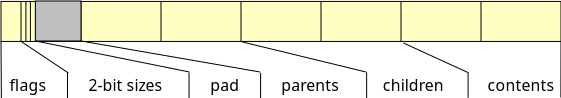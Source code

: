 <?xml version="1.0" encoding="UTF-8"?>
<dia:diagram xmlns:dia="http://www.lysator.liu.se/~alla/dia/">
  <dia:layer name="Background" visible="true" active="true">
    <dia:object type="Standard - Box" version="0" id="O0">
      <dia:attribute name="obj_pos">
        <dia:point val="3,6.022"/>
      </dia:attribute>
      <dia:attribute name="obj_bb">
        <dia:rectangle val="3,6.022;31,8.022"/>
      </dia:attribute>
      <dia:attribute name="elem_corner">
        <dia:point val="3,6.022"/>
      </dia:attribute>
      <dia:attribute name="elem_width">
        <dia:real val="28"/>
      </dia:attribute>
      <dia:attribute name="elem_height">
        <dia:real val="2"/>
      </dia:attribute>
      <dia:attribute name="border_width">
        <dia:real val="0"/>
      </dia:attribute>
      <dia:attribute name="inner_color">
        <dia:color val="#ffffc2"/>
      </dia:attribute>
      <dia:attribute name="show_background">
        <dia:boolean val="true"/>
      </dia:attribute>
    </dia:object>
    <dia:object type="Standard - Line" version="0" id="O1">
      <dia:attribute name="obj_pos">
        <dia:point val="15,6.022"/>
      </dia:attribute>
      <dia:attribute name="obj_bb">
        <dia:rectangle val="15,6.022;15,8.022"/>
      </dia:attribute>
      <dia:attribute name="conn_endpoints">
        <dia:point val="15,6.022"/>
        <dia:point val="15,8.022"/>
      </dia:attribute>
      <dia:attribute name="numcp">
        <dia:int val="1"/>
      </dia:attribute>
      <dia:attribute name="line_width">
        <dia:real val="0"/>
      </dia:attribute>
    </dia:object>
    <dia:object type="Standard - Line" version="0" id="O2">
      <dia:attribute name="obj_pos">
        <dia:point val="19,6.022"/>
      </dia:attribute>
      <dia:attribute name="obj_bb">
        <dia:rectangle val="19,6.022;19,8.022"/>
      </dia:attribute>
      <dia:attribute name="conn_endpoints">
        <dia:point val="19,6.022"/>
        <dia:point val="19,8.022"/>
      </dia:attribute>
      <dia:attribute name="numcp">
        <dia:int val="1"/>
      </dia:attribute>
      <dia:attribute name="line_width">
        <dia:real val="0"/>
      </dia:attribute>
    </dia:object>
    <dia:object type="Standard - Line" version="0" id="O3">
      <dia:attribute name="obj_pos">
        <dia:point val="23,6.022"/>
      </dia:attribute>
      <dia:attribute name="obj_bb">
        <dia:rectangle val="23,6.022;23,8.022"/>
      </dia:attribute>
      <dia:attribute name="conn_endpoints">
        <dia:point val="23,6.022"/>
        <dia:point val="23,8.022"/>
      </dia:attribute>
      <dia:attribute name="numcp">
        <dia:int val="1"/>
      </dia:attribute>
      <dia:attribute name="line_width">
        <dia:real val="0"/>
      </dia:attribute>
    </dia:object>
    <dia:object type="Standard - Line" version="0" id="O4">
      <dia:attribute name="obj_pos">
        <dia:point val="27,6.022"/>
      </dia:attribute>
      <dia:attribute name="obj_bb">
        <dia:rectangle val="27,6.022;27,8.022"/>
      </dia:attribute>
      <dia:attribute name="conn_endpoints">
        <dia:point val="27,6.022"/>
        <dia:point val="27,8.022"/>
      </dia:attribute>
      <dia:attribute name="numcp">
        <dia:int val="1"/>
      </dia:attribute>
      <dia:attribute name="line_width">
        <dia:real val="0"/>
      </dia:attribute>
    </dia:object>
    <dia:object type="Standard - Line" version="0" id="O5">
      <dia:attribute name="obj_pos">
        <dia:point val="7,6.022"/>
      </dia:attribute>
      <dia:attribute name="obj_bb">
        <dia:rectangle val="7,6.022;7,8.022"/>
      </dia:attribute>
      <dia:attribute name="conn_endpoints">
        <dia:point val="7,6.022"/>
        <dia:point val="7,8.022"/>
      </dia:attribute>
      <dia:attribute name="numcp">
        <dia:int val="1"/>
      </dia:attribute>
      <dia:attribute name="line_width">
        <dia:real val="0"/>
      </dia:attribute>
    </dia:object>
    <dia:object type="Standard - Line" version="0" id="O6">
      <dia:attribute name="obj_pos">
        <dia:point val="11,6.022"/>
      </dia:attribute>
      <dia:attribute name="obj_bb">
        <dia:rectangle val="11,6.022;11,8.022"/>
      </dia:attribute>
      <dia:attribute name="conn_endpoints">
        <dia:point val="11,6.022"/>
        <dia:point val="11,8.022"/>
      </dia:attribute>
      <dia:attribute name="numcp">
        <dia:int val="1"/>
      </dia:attribute>
      <dia:attribute name="line_width">
        <dia:real val="0"/>
      </dia:attribute>
    </dia:object>
    <dia:object type="Standard - Line" version="0" id="O7">
      <dia:attribute name="obj_pos">
        <dia:point val="4,6.022"/>
      </dia:attribute>
      <dia:attribute name="obj_bb">
        <dia:rectangle val="4,6.022;4,8.022"/>
      </dia:attribute>
      <dia:attribute name="conn_endpoints">
        <dia:point val="4,6.022"/>
        <dia:point val="4,8.022"/>
      </dia:attribute>
      <dia:attribute name="numcp">
        <dia:int val="1"/>
      </dia:attribute>
      <dia:attribute name="line_width">
        <dia:real val="0"/>
      </dia:attribute>
    </dia:object>
    <dia:object type="Standard - Line" version="0" id="O8">
      <dia:attribute name="obj_pos">
        <dia:point val="4.47,6.022"/>
      </dia:attribute>
      <dia:attribute name="obj_bb">
        <dia:rectangle val="4.47,6.022;4.47,8.022"/>
      </dia:attribute>
      <dia:attribute name="conn_endpoints">
        <dia:point val="4.47,6.022"/>
        <dia:point val="4.47,8.022"/>
      </dia:attribute>
      <dia:attribute name="numcp">
        <dia:int val="1"/>
      </dia:attribute>
      <dia:attribute name="line_width">
        <dia:real val="0"/>
      </dia:attribute>
    </dia:object>
    <dia:object type="Standard - Line" version="0" id="O9">
      <dia:attribute name="obj_pos">
        <dia:point val="4.245,6.022"/>
      </dia:attribute>
      <dia:attribute name="obj_bb">
        <dia:rectangle val="4.245,6.022;4.245,8.022"/>
      </dia:attribute>
      <dia:attribute name="conn_endpoints">
        <dia:point val="4.245,6.022"/>
        <dia:point val="4.245,8.022"/>
      </dia:attribute>
      <dia:attribute name="numcp">
        <dia:int val="1"/>
      </dia:attribute>
      <dia:attribute name="line_width">
        <dia:real val="0"/>
      </dia:attribute>
    </dia:object>
    <dia:object type="Standard - Line" version="0" id="O10">
      <dia:attribute name="obj_pos">
        <dia:point val="4.743,6.022"/>
      </dia:attribute>
      <dia:attribute name="obj_bb">
        <dia:rectangle val="4.743,6.022;4.743,8.022"/>
      </dia:attribute>
      <dia:attribute name="conn_endpoints">
        <dia:point val="4.743,6.022"/>
        <dia:point val="4.743,8.022"/>
      </dia:attribute>
      <dia:attribute name="numcp">
        <dia:int val="1"/>
      </dia:attribute>
      <dia:attribute name="line_width">
        <dia:real val="0"/>
      </dia:attribute>
    </dia:object>
    <dia:object type="Standard - Box" version="0" id="O11">
      <dia:attribute name="obj_pos">
        <dia:point val="4.719,6"/>
      </dia:attribute>
      <dia:attribute name="obj_bb">
        <dia:rectangle val="4.719,6;7,8"/>
      </dia:attribute>
      <dia:attribute name="elem_corner">
        <dia:point val="4.719,6"/>
      </dia:attribute>
      <dia:attribute name="elem_width">
        <dia:real val="2.281"/>
      </dia:attribute>
      <dia:attribute name="elem_height">
        <dia:real val="2"/>
      </dia:attribute>
      <dia:attribute name="border_width">
        <dia:real val="0"/>
      </dia:attribute>
      <dia:attribute name="inner_color">
        <dia:color val="#bfbfbf"/>
      </dia:attribute>
      <dia:attribute name="show_background">
        <dia:boolean val="true"/>
      </dia:attribute>
    </dia:object>
    <dia:object type="Standard - Text" version="1" id="O12">
      <dia:attribute name="obj_pos">
        <dia:point val="3.419,10.501"/>
      </dia:attribute>
      <dia:attribute name="obj_bb">
        <dia:rectangle val="3.419,9.769;5.316,10.689"/>
      </dia:attribute>
      <dia:attribute name="text">
        <dia:composite type="text">
          <dia:attribute name="string">
            <dia:string>#flags#</dia:string>
          </dia:attribute>
          <dia:attribute name="font">
            <dia:font family="sans" style="0" name="Helvetica"/>
          </dia:attribute>
          <dia:attribute name="height">
            <dia:real val="0.988"/>
          </dia:attribute>
          <dia:attribute name="pos">
            <dia:point val="3.419,10.501"/>
          </dia:attribute>
          <dia:attribute name="color">
            <dia:color val="#000000"/>
          </dia:attribute>
          <dia:attribute name="alignment">
            <dia:enum val="0"/>
          </dia:attribute>
        </dia:composite>
      </dia:attribute>
      <dia:attribute name="valign">
        <dia:enum val="3"/>
      </dia:attribute>
    </dia:object>
    <dia:object type="Standard - Text" version="1" id="O13">
      <dia:attribute name="obj_pos">
        <dia:point val="7.381,10.501"/>
      </dia:attribute>
      <dia:attribute name="obj_bb">
        <dia:rectangle val="7.381,9.769;11.396,10.689"/>
      </dia:attribute>
      <dia:attribute name="text">
        <dia:composite type="text">
          <dia:attribute name="string">
            <dia:string>#2-bit sizes#</dia:string>
          </dia:attribute>
          <dia:attribute name="font">
            <dia:font family="sans" style="0" name="Helvetica"/>
          </dia:attribute>
          <dia:attribute name="height">
            <dia:real val="0.988"/>
          </dia:attribute>
          <dia:attribute name="pos">
            <dia:point val="7.381,10.501"/>
          </dia:attribute>
          <dia:attribute name="color">
            <dia:color val="#000000"/>
          </dia:attribute>
          <dia:attribute name="alignment">
            <dia:enum val="0"/>
          </dia:attribute>
        </dia:composite>
      </dia:attribute>
      <dia:attribute name="valign">
        <dia:enum val="3"/>
      </dia:attribute>
    </dia:object>
    <dia:object type="Standard - Text" version="1" id="O14">
      <dia:attribute name="obj_pos">
        <dia:point val="17.016,10.501"/>
      </dia:attribute>
      <dia:attribute name="obj_bb">
        <dia:rectangle val="17.016,9.769;20.019,10.689"/>
      </dia:attribute>
      <dia:attribute name="text">
        <dia:composite type="text">
          <dia:attribute name="string">
            <dia:string>#parents#</dia:string>
          </dia:attribute>
          <dia:attribute name="font">
            <dia:font family="sans" style="0" name="Helvetica"/>
          </dia:attribute>
          <dia:attribute name="height">
            <dia:real val="0.988"/>
          </dia:attribute>
          <dia:attribute name="pos">
            <dia:point val="17.016,10.501"/>
          </dia:attribute>
          <dia:attribute name="color">
            <dia:color val="#000000"/>
          </dia:attribute>
          <dia:attribute name="alignment">
            <dia:enum val="0"/>
          </dia:attribute>
        </dia:composite>
      </dia:attribute>
      <dia:attribute name="valign">
        <dia:enum val="3"/>
      </dia:attribute>
    </dia:object>
    <dia:object type="Standard - Text" version="1" id="O15">
      <dia:attribute name="obj_pos">
        <dia:point val="22.084,10.501"/>
      </dia:attribute>
      <dia:attribute name="obj_bb">
        <dia:rectangle val="22.084,9.769;25.254,10.689"/>
      </dia:attribute>
      <dia:attribute name="text">
        <dia:composite type="text">
          <dia:attribute name="string">
            <dia:string>#children#</dia:string>
          </dia:attribute>
          <dia:attribute name="font">
            <dia:font family="sans" style="0" name="Helvetica"/>
          </dia:attribute>
          <dia:attribute name="height">
            <dia:real val="0.988"/>
          </dia:attribute>
          <dia:attribute name="pos">
            <dia:point val="22.084,10.501"/>
          </dia:attribute>
          <dia:attribute name="color">
            <dia:color val="#000000"/>
          </dia:attribute>
          <dia:attribute name="alignment">
            <dia:enum val="0"/>
          </dia:attribute>
        </dia:composite>
      </dia:attribute>
      <dia:attribute name="valign">
        <dia:enum val="3"/>
      </dia:attribute>
    </dia:object>
    <dia:object type="Standard - Text" version="1" id="O16">
      <dia:attribute name="obj_pos">
        <dia:point val="27.319,10.501"/>
      </dia:attribute>
      <dia:attribute name="obj_bb">
        <dia:rectangle val="27.319,9.769;30.754,10.689"/>
      </dia:attribute>
      <dia:attribute name="text">
        <dia:composite type="text">
          <dia:attribute name="string">
            <dia:string>#contents#</dia:string>
          </dia:attribute>
          <dia:attribute name="font">
            <dia:font family="sans" style="0" name="Helvetica"/>
          </dia:attribute>
          <dia:attribute name="height">
            <dia:real val="0.988"/>
          </dia:attribute>
          <dia:attribute name="pos">
            <dia:point val="27.319,10.501"/>
          </dia:attribute>
          <dia:attribute name="color">
            <dia:color val="#000000"/>
          </dia:attribute>
          <dia:attribute name="alignment">
            <dia:enum val="0"/>
          </dia:attribute>
        </dia:composite>
      </dia:attribute>
      <dia:attribute name="valign">
        <dia:enum val="3"/>
      </dia:attribute>
    </dia:object>
    <dia:object type="Standard - Text" version="1" id="O17">
      <dia:attribute name="obj_pos">
        <dia:point val="13.461,10.501"/>
      </dia:attribute>
      <dia:attribute name="obj_bb">
        <dia:rectangle val="13.461,9.769;14.951,10.689"/>
      </dia:attribute>
      <dia:attribute name="text">
        <dia:composite type="text">
          <dia:attribute name="string">
            <dia:string>#pad#</dia:string>
          </dia:attribute>
          <dia:attribute name="font">
            <dia:font family="sans" style="0" name="Helvetica"/>
          </dia:attribute>
          <dia:attribute name="height">
            <dia:real val="0.988"/>
          </dia:attribute>
          <dia:attribute name="pos">
            <dia:point val="13.461,10.501"/>
          </dia:attribute>
          <dia:attribute name="color">
            <dia:color val="#000000"/>
          </dia:attribute>
          <dia:attribute name="alignment">
            <dia:enum val="0"/>
          </dia:attribute>
        </dia:composite>
      </dia:attribute>
      <dia:attribute name="valign">
        <dia:enum val="3"/>
      </dia:attribute>
    </dia:object>
    <dia:object type="Standard - Line" version="0" id="O18">
      <dia:attribute name="obj_pos">
        <dia:point val="3,8.022"/>
      </dia:attribute>
      <dia:attribute name="obj_bb">
        <dia:rectangle val="3,8.022;3.019,10.85"/>
      </dia:attribute>
      <dia:attribute name="conn_endpoints">
        <dia:point val="3,8.022"/>
        <dia:point val="3.019,10.85"/>
      </dia:attribute>
      <dia:attribute name="numcp">
        <dia:int val="1"/>
      </dia:attribute>
      <dia:attribute name="line_width">
        <dia:real val="0"/>
      </dia:attribute>
      <dia:connections>
        <dia:connection handle="0" to="O0" connection="5"/>
      </dia:connections>
    </dia:object>
    <dia:object type="Standard - Line" version="0" id="O19">
      <dia:attribute name="obj_pos">
        <dia:point val="3.969,8"/>
      </dia:attribute>
      <dia:attribute name="obj_bb">
        <dia:rectangle val="3.969,8;6.369,9.6"/>
      </dia:attribute>
      <dia:attribute name="conn_endpoints">
        <dia:point val="3.969,8"/>
        <dia:point val="6.369,9.6"/>
      </dia:attribute>
      <dia:attribute name="numcp">
        <dia:int val="1"/>
      </dia:attribute>
      <dia:attribute name="line_width">
        <dia:real val="0"/>
      </dia:attribute>
    </dia:object>
    <dia:object type="Standard - Line" version="0" id="O20">
      <dia:attribute name="obj_pos">
        <dia:point val="4.719,8"/>
      </dia:attribute>
      <dia:attribute name="obj_bb">
        <dia:rectangle val="4.719,8;12.419,9.55"/>
      </dia:attribute>
      <dia:attribute name="conn_endpoints">
        <dia:point val="4.719,8"/>
        <dia:point val="12.419,9.55"/>
      </dia:attribute>
      <dia:attribute name="numcp">
        <dia:int val="1"/>
      </dia:attribute>
      <dia:attribute name="line_width">
        <dia:real val="0"/>
      </dia:attribute>
      <dia:connections>
        <dia:connection handle="0" to="O11" connection="5"/>
      </dia:connections>
    </dia:object>
    <dia:object type="Standard - Line" version="0" id="O21">
      <dia:attribute name="obj_pos">
        <dia:point val="7,8"/>
      </dia:attribute>
      <dia:attribute name="obj_bb">
        <dia:rectangle val="7,8;15.95,9.55"/>
      </dia:attribute>
      <dia:attribute name="conn_endpoints">
        <dia:point val="7,8"/>
        <dia:point val="15.95,9.55"/>
      </dia:attribute>
      <dia:attribute name="numcp">
        <dia:int val="1"/>
      </dia:attribute>
      <dia:attribute name="line_width">
        <dia:real val="0"/>
      </dia:attribute>
      <dia:connections>
        <dia:connection handle="0" to="O11" connection="7"/>
      </dia:connections>
    </dia:object>
    <dia:object type="Standard - Line" version="0" id="O22">
      <dia:attribute name="obj_pos">
        <dia:point val="15.069,8.05"/>
      </dia:attribute>
      <dia:attribute name="obj_bb">
        <dia:rectangle val="15.069,8.05;21.25,9.55"/>
      </dia:attribute>
      <dia:attribute name="conn_endpoints">
        <dia:point val="15.069,8.05"/>
        <dia:point val="21.25,9.55"/>
      </dia:attribute>
      <dia:attribute name="numcp">
        <dia:int val="1"/>
      </dia:attribute>
      <dia:attribute name="line_width">
        <dia:real val="0"/>
      </dia:attribute>
    </dia:object>
    <dia:object type="Standard - Line" version="0" id="O23">
      <dia:attribute name="obj_pos">
        <dia:point val="23.119,8.1"/>
      </dia:attribute>
      <dia:attribute name="obj_bb">
        <dia:rectangle val="23.119,8.1;26.344,9.575"/>
      </dia:attribute>
      <dia:attribute name="conn_endpoints">
        <dia:point val="23.119,8.1"/>
        <dia:point val="26.344,9.575"/>
      </dia:attribute>
      <dia:attribute name="numcp">
        <dia:int val="1"/>
      </dia:attribute>
      <dia:attribute name="line_width">
        <dia:real val="0"/>
      </dia:attribute>
    </dia:object>
    <dia:object type="Standard - Line" version="0" id="O24">
      <dia:attribute name="obj_pos">
        <dia:point val="31,8.022"/>
      </dia:attribute>
      <dia:attribute name="obj_bb">
        <dia:rectangle val="30.994,8.022;31,10.825"/>
      </dia:attribute>
      <dia:attribute name="conn_endpoints">
        <dia:point val="31,8.022"/>
        <dia:point val="30.994,10.825"/>
      </dia:attribute>
      <dia:attribute name="numcp">
        <dia:int val="1"/>
      </dia:attribute>
      <dia:attribute name="line_width">
        <dia:real val="0"/>
      </dia:attribute>
      <dia:connections>
        <dia:connection handle="0" to="O0" connection="7"/>
      </dia:connections>
    </dia:object>
    <dia:object type="Standard - Line" version="0" id="O25">
      <dia:attribute name="obj_pos">
        <dia:point val="6.325,9.575"/>
      </dia:attribute>
      <dia:attribute name="obj_bb">
        <dia:rectangle val="6.325,9.575;6.325,10.875"/>
      </dia:attribute>
      <dia:attribute name="conn_endpoints">
        <dia:point val="6.325,9.575"/>
        <dia:point val="6.325,10.875"/>
      </dia:attribute>
      <dia:attribute name="numcp">
        <dia:int val="1"/>
      </dia:attribute>
      <dia:attribute name="line_width">
        <dia:real val="0"/>
      </dia:attribute>
    </dia:object>
    <dia:object type="Standard - Line" version="0" id="O26">
      <dia:attribute name="obj_pos">
        <dia:point val="12.402,9.58"/>
      </dia:attribute>
      <dia:attribute name="obj_bb">
        <dia:rectangle val="12.402,9.58;12.402,10.88"/>
      </dia:attribute>
      <dia:attribute name="conn_endpoints">
        <dia:point val="12.402,9.58"/>
        <dia:point val="12.402,10.88"/>
      </dia:attribute>
      <dia:attribute name="numcp">
        <dia:int val="1"/>
      </dia:attribute>
      <dia:attribute name="line_width">
        <dia:real val="0"/>
      </dia:attribute>
    </dia:object>
    <dia:object type="Standard - Line" version="0" id="O27">
      <dia:attribute name="obj_pos">
        <dia:point val="15.98,9.585"/>
      </dia:attribute>
      <dia:attribute name="obj_bb">
        <dia:rectangle val="15.98,9.585;15.98,10.885"/>
      </dia:attribute>
      <dia:attribute name="conn_endpoints">
        <dia:point val="15.98,9.585"/>
        <dia:point val="15.98,10.885"/>
      </dia:attribute>
      <dia:attribute name="numcp">
        <dia:int val="1"/>
      </dia:attribute>
      <dia:attribute name="line_width">
        <dia:real val="0"/>
      </dia:attribute>
    </dia:object>
    <dia:object type="Standard - Line" version="0" id="O28">
      <dia:attribute name="obj_pos">
        <dia:point val="21.282,9.565"/>
      </dia:attribute>
      <dia:attribute name="obj_bb">
        <dia:rectangle val="21.282,9.565;21.282,10.865"/>
      </dia:attribute>
      <dia:attribute name="conn_endpoints">
        <dia:point val="21.282,9.565"/>
        <dia:point val="21.282,10.865"/>
      </dia:attribute>
      <dia:attribute name="numcp">
        <dia:int val="1"/>
      </dia:attribute>
      <dia:attribute name="line_width">
        <dia:real val="0"/>
      </dia:attribute>
    </dia:object>
    <dia:object type="Standard - Line" version="0" id="O29">
      <dia:attribute name="obj_pos">
        <dia:point val="26.354,9.545"/>
      </dia:attribute>
      <dia:attribute name="obj_bb">
        <dia:rectangle val="26.354,9.545;26.354,10.845"/>
      </dia:attribute>
      <dia:attribute name="conn_endpoints">
        <dia:point val="26.354,9.545"/>
        <dia:point val="26.354,10.845"/>
      </dia:attribute>
      <dia:attribute name="numcp">
        <dia:int val="1"/>
      </dia:attribute>
      <dia:attribute name="line_width">
        <dia:real val="0"/>
      </dia:attribute>
    </dia:object>
  </dia:layer>
</dia:diagram>

